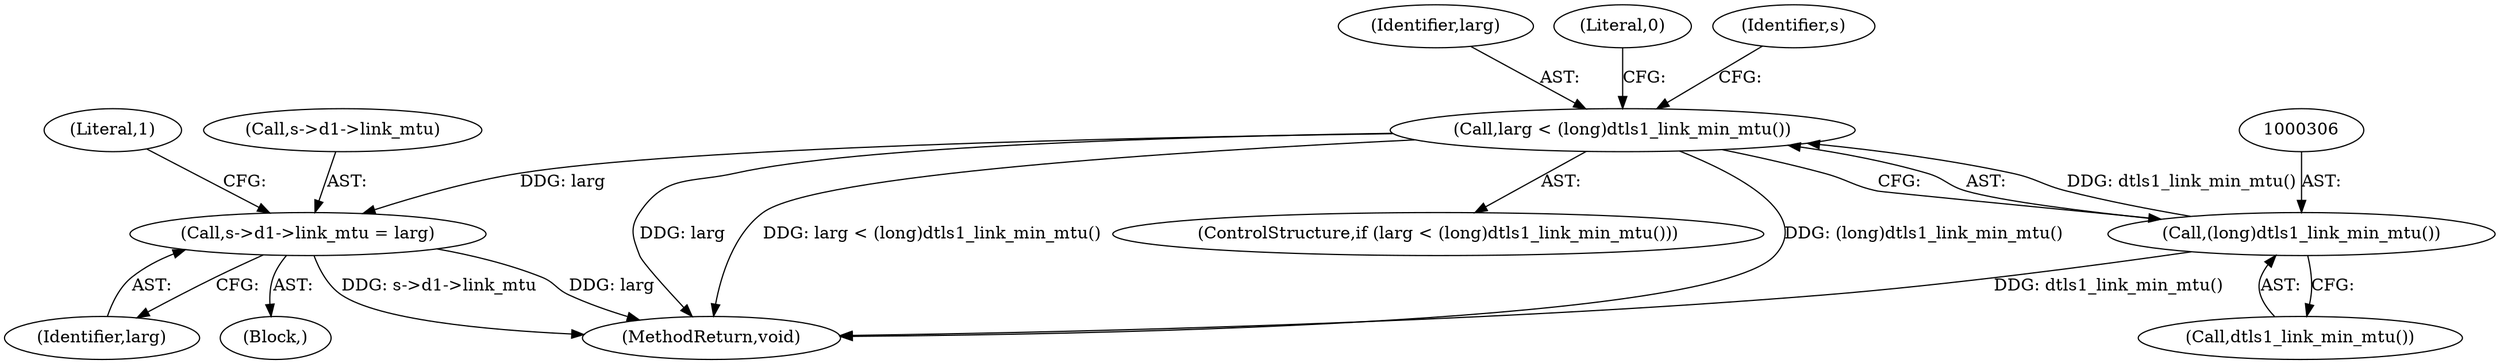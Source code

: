 digraph "0_openssl_f5c7f5dfbaf0d2f7d946d0fe86f08e6bcb36ed0d_0@pointer" {
"1000310" [label="(Call,s->d1->link_mtu = larg)"];
"1000303" [label="(Call,larg < (long)dtls1_link_min_mtu())"];
"1000305" [label="(Call,(long)dtls1_link_min_mtu())"];
"1000307" [label="(Call,dtls1_link_min_mtu())"];
"1000305" [label="(Call,(long)dtls1_link_min_mtu())"];
"1000302" [label="(ControlStructure,if (larg < (long)dtls1_link_min_mtu()))"];
"1000316" [label="(Identifier,larg)"];
"1000714" [label="(MethodReturn,void)"];
"1000310" [label="(Call,s->d1->link_mtu = larg)"];
"1000304" [label="(Identifier,larg)"];
"1000309" [label="(Literal,0)"];
"1000313" [label="(Identifier,s)"];
"1000280" [label="(Block,)"];
"1000303" [label="(Call,larg < (long)dtls1_link_min_mtu())"];
"1000318" [label="(Literal,1)"];
"1000311" [label="(Call,s->d1->link_mtu)"];
"1000310" -> "1000280"  [label="AST: "];
"1000310" -> "1000316"  [label="CFG: "];
"1000311" -> "1000310"  [label="AST: "];
"1000316" -> "1000310"  [label="AST: "];
"1000318" -> "1000310"  [label="CFG: "];
"1000310" -> "1000714"  [label="DDG: larg"];
"1000310" -> "1000714"  [label="DDG: s->d1->link_mtu"];
"1000303" -> "1000310"  [label="DDG: larg"];
"1000303" -> "1000302"  [label="AST: "];
"1000303" -> "1000305"  [label="CFG: "];
"1000304" -> "1000303"  [label="AST: "];
"1000305" -> "1000303"  [label="AST: "];
"1000309" -> "1000303"  [label="CFG: "];
"1000313" -> "1000303"  [label="CFG: "];
"1000303" -> "1000714"  [label="DDG: larg"];
"1000303" -> "1000714"  [label="DDG: larg < (long)dtls1_link_min_mtu()"];
"1000303" -> "1000714"  [label="DDG: (long)dtls1_link_min_mtu()"];
"1000305" -> "1000303"  [label="DDG: dtls1_link_min_mtu()"];
"1000305" -> "1000307"  [label="CFG: "];
"1000306" -> "1000305"  [label="AST: "];
"1000307" -> "1000305"  [label="AST: "];
"1000305" -> "1000714"  [label="DDG: dtls1_link_min_mtu()"];
}
